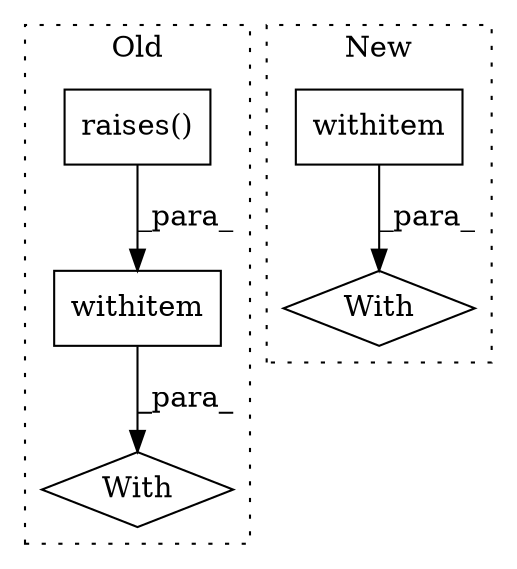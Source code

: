 digraph G {
subgraph cluster0 {
1 [label="raises()" a="75" s="1305,1331" l="14,12" shape="box"];
4 [label="withitem" a="49" s="1305" l="6" shape="box"];
5 [label="With" a="39" s="1300,1311" l="5,42" shape="diamond"];
label = "Old";
style="dotted";
}
subgraph cluster1 {
2 [label="With" a="39" s="1541,1552" l="5,34" shape="diamond"];
3 [label="withitem" a="49" s="1546" l="6" shape="box"];
label = "New";
style="dotted";
}
1 -> 4 [label="_para_"];
3 -> 2 [label="_para_"];
4 -> 5 [label="_para_"];
}